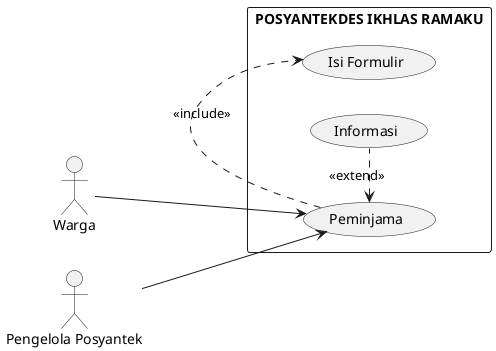 @startuml
left to right direction
skinparam packageStyle rect

actor "Warga" as user
actor "Pengelola Posyantek" as admin

package "POSYANTEKDES IKHLAS RAMAKU"{
    usecase "Peminjama" as UC1
    usecase "Isi Formulir" as formulir
    usecase "Informasi" as info
}

user --> UC1
admin --> UC1

UC1 .> formulir : <<include>>
UC1 <. info : <<extend>>

@enduml
